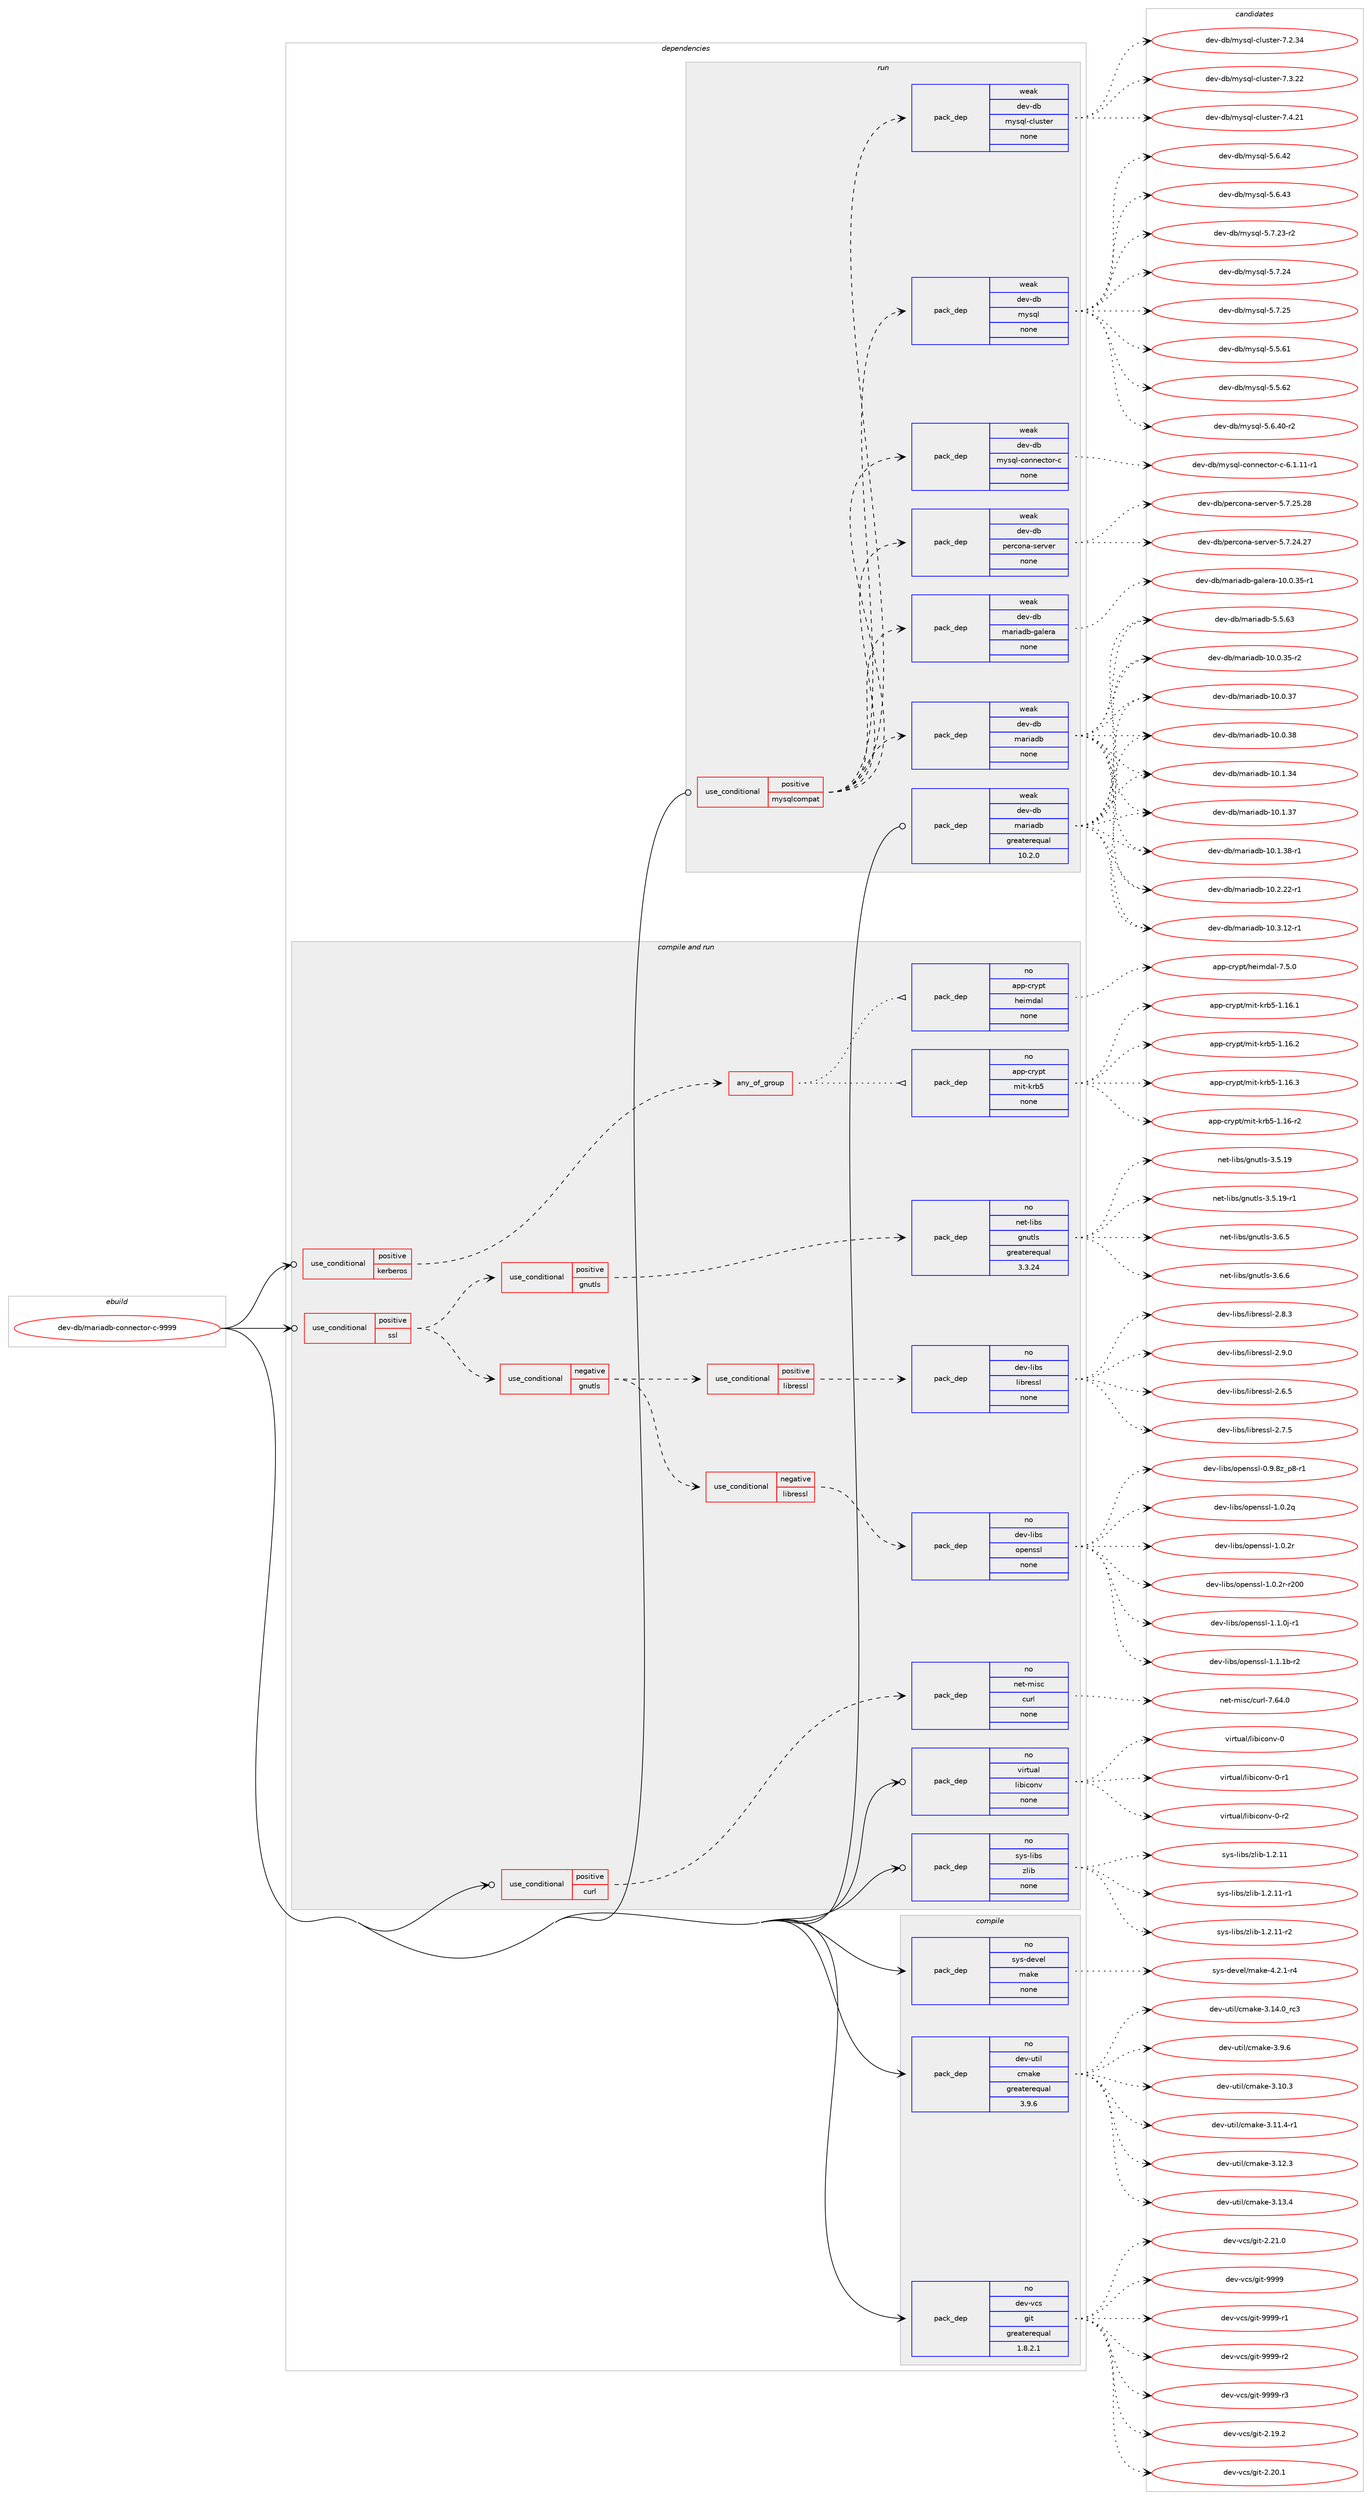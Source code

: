digraph prolog {

# *************
# Graph options
# *************

newrank=true;
concentrate=true;
compound=true;
graph [rankdir=LR,fontname=Helvetica,fontsize=10,ranksep=1.5];#, ranksep=2.5, nodesep=0.2];
edge  [arrowhead=vee];
node  [fontname=Helvetica,fontsize=10];

# **********
# The ebuild
# **********

subgraph cluster_leftcol {
color=gray;
rank=same;
label=<<i>ebuild</i>>;
id [label="dev-db/mariadb-connector-c-9999", color=red, width=4, href="../dev-db/mariadb-connector-c-9999.svg"];
}

# ****************
# The dependencies
# ****************

subgraph cluster_midcol {
color=gray;
label=<<i>dependencies</i>>;
subgraph cluster_compile {
fillcolor="#eeeeee";
style=filled;
label=<<i>compile</i>>;
subgraph pack941361 {
dependency1319379 [label=<<TABLE BORDER="0" CELLBORDER="1" CELLSPACING="0" CELLPADDING="4" WIDTH="220"><TR><TD ROWSPAN="6" CELLPADDING="30">pack_dep</TD></TR><TR><TD WIDTH="110">no</TD></TR><TR><TD>dev-util</TD></TR><TR><TD>cmake</TD></TR><TR><TD>greaterequal</TD></TR><TR><TD>3.9.6</TD></TR></TABLE>>, shape=none, color=blue];
}
id:e -> dependency1319379:w [weight=20,style="solid",arrowhead="vee"];
subgraph pack941362 {
dependency1319380 [label=<<TABLE BORDER="0" CELLBORDER="1" CELLSPACING="0" CELLPADDING="4" WIDTH="220"><TR><TD ROWSPAN="6" CELLPADDING="30">pack_dep</TD></TR><TR><TD WIDTH="110">no</TD></TR><TR><TD>dev-vcs</TD></TR><TR><TD>git</TD></TR><TR><TD>greaterequal</TD></TR><TR><TD>1.8.2.1</TD></TR></TABLE>>, shape=none, color=blue];
}
id:e -> dependency1319380:w [weight=20,style="solid",arrowhead="vee"];
subgraph pack941363 {
dependency1319381 [label=<<TABLE BORDER="0" CELLBORDER="1" CELLSPACING="0" CELLPADDING="4" WIDTH="220"><TR><TD ROWSPAN="6" CELLPADDING="30">pack_dep</TD></TR><TR><TD WIDTH="110">no</TD></TR><TR><TD>sys-devel</TD></TR><TR><TD>make</TD></TR><TR><TD>none</TD></TR><TR><TD></TD></TR></TABLE>>, shape=none, color=blue];
}
id:e -> dependency1319381:w [weight=20,style="solid",arrowhead="vee"];
}
subgraph cluster_compileandrun {
fillcolor="#eeeeee";
style=filled;
label=<<i>compile and run</i>>;
subgraph cond357094 {
dependency1319382 [label=<<TABLE BORDER="0" CELLBORDER="1" CELLSPACING="0" CELLPADDING="4"><TR><TD ROWSPAN="3" CELLPADDING="10">use_conditional</TD></TR><TR><TD>positive</TD></TR><TR><TD>curl</TD></TR></TABLE>>, shape=none, color=red];
subgraph pack941364 {
dependency1319383 [label=<<TABLE BORDER="0" CELLBORDER="1" CELLSPACING="0" CELLPADDING="4" WIDTH="220"><TR><TD ROWSPAN="6" CELLPADDING="30">pack_dep</TD></TR><TR><TD WIDTH="110">no</TD></TR><TR><TD>net-misc</TD></TR><TR><TD>curl</TD></TR><TR><TD>none</TD></TR><TR><TD></TD></TR></TABLE>>, shape=none, color=blue];
}
dependency1319382:e -> dependency1319383:w [weight=20,style="dashed",arrowhead="vee"];
}
id:e -> dependency1319382:w [weight=20,style="solid",arrowhead="odotvee"];
subgraph cond357095 {
dependency1319384 [label=<<TABLE BORDER="0" CELLBORDER="1" CELLSPACING="0" CELLPADDING="4"><TR><TD ROWSPAN="3" CELLPADDING="10">use_conditional</TD></TR><TR><TD>positive</TD></TR><TR><TD>kerberos</TD></TR></TABLE>>, shape=none, color=red];
subgraph any20374 {
dependency1319385 [label=<<TABLE BORDER="0" CELLBORDER="1" CELLSPACING="0" CELLPADDING="4"><TR><TD CELLPADDING="10">any_of_group</TD></TR></TABLE>>, shape=none, color=red];subgraph pack941365 {
dependency1319386 [label=<<TABLE BORDER="0" CELLBORDER="1" CELLSPACING="0" CELLPADDING="4" WIDTH="220"><TR><TD ROWSPAN="6" CELLPADDING="30">pack_dep</TD></TR><TR><TD WIDTH="110">no</TD></TR><TR><TD>app-crypt</TD></TR><TR><TD>mit-krb5</TD></TR><TR><TD>none</TD></TR><TR><TD></TD></TR></TABLE>>, shape=none, color=blue];
}
dependency1319385:e -> dependency1319386:w [weight=20,style="dotted",arrowhead="oinv"];
subgraph pack941366 {
dependency1319387 [label=<<TABLE BORDER="0" CELLBORDER="1" CELLSPACING="0" CELLPADDING="4" WIDTH="220"><TR><TD ROWSPAN="6" CELLPADDING="30">pack_dep</TD></TR><TR><TD WIDTH="110">no</TD></TR><TR><TD>app-crypt</TD></TR><TR><TD>heimdal</TD></TR><TR><TD>none</TD></TR><TR><TD></TD></TR></TABLE>>, shape=none, color=blue];
}
dependency1319385:e -> dependency1319387:w [weight=20,style="dotted",arrowhead="oinv"];
}
dependency1319384:e -> dependency1319385:w [weight=20,style="dashed",arrowhead="vee"];
}
id:e -> dependency1319384:w [weight=20,style="solid",arrowhead="odotvee"];
subgraph cond357096 {
dependency1319388 [label=<<TABLE BORDER="0" CELLBORDER="1" CELLSPACING="0" CELLPADDING="4"><TR><TD ROWSPAN="3" CELLPADDING="10">use_conditional</TD></TR><TR><TD>positive</TD></TR><TR><TD>ssl</TD></TR></TABLE>>, shape=none, color=red];
subgraph cond357097 {
dependency1319389 [label=<<TABLE BORDER="0" CELLBORDER="1" CELLSPACING="0" CELLPADDING="4"><TR><TD ROWSPAN="3" CELLPADDING="10">use_conditional</TD></TR><TR><TD>positive</TD></TR><TR><TD>gnutls</TD></TR></TABLE>>, shape=none, color=red];
subgraph pack941367 {
dependency1319390 [label=<<TABLE BORDER="0" CELLBORDER="1" CELLSPACING="0" CELLPADDING="4" WIDTH="220"><TR><TD ROWSPAN="6" CELLPADDING="30">pack_dep</TD></TR><TR><TD WIDTH="110">no</TD></TR><TR><TD>net-libs</TD></TR><TR><TD>gnutls</TD></TR><TR><TD>greaterequal</TD></TR><TR><TD>3.3.24</TD></TR></TABLE>>, shape=none, color=blue];
}
dependency1319389:e -> dependency1319390:w [weight=20,style="dashed",arrowhead="vee"];
}
dependency1319388:e -> dependency1319389:w [weight=20,style="dashed",arrowhead="vee"];
subgraph cond357098 {
dependency1319391 [label=<<TABLE BORDER="0" CELLBORDER="1" CELLSPACING="0" CELLPADDING="4"><TR><TD ROWSPAN="3" CELLPADDING="10">use_conditional</TD></TR><TR><TD>negative</TD></TR><TR><TD>gnutls</TD></TR></TABLE>>, shape=none, color=red];
subgraph cond357099 {
dependency1319392 [label=<<TABLE BORDER="0" CELLBORDER="1" CELLSPACING="0" CELLPADDING="4"><TR><TD ROWSPAN="3" CELLPADDING="10">use_conditional</TD></TR><TR><TD>positive</TD></TR><TR><TD>libressl</TD></TR></TABLE>>, shape=none, color=red];
subgraph pack941368 {
dependency1319393 [label=<<TABLE BORDER="0" CELLBORDER="1" CELLSPACING="0" CELLPADDING="4" WIDTH="220"><TR><TD ROWSPAN="6" CELLPADDING="30">pack_dep</TD></TR><TR><TD WIDTH="110">no</TD></TR><TR><TD>dev-libs</TD></TR><TR><TD>libressl</TD></TR><TR><TD>none</TD></TR><TR><TD></TD></TR></TABLE>>, shape=none, color=blue];
}
dependency1319392:e -> dependency1319393:w [weight=20,style="dashed",arrowhead="vee"];
}
dependency1319391:e -> dependency1319392:w [weight=20,style="dashed",arrowhead="vee"];
subgraph cond357100 {
dependency1319394 [label=<<TABLE BORDER="0" CELLBORDER="1" CELLSPACING="0" CELLPADDING="4"><TR><TD ROWSPAN="3" CELLPADDING="10">use_conditional</TD></TR><TR><TD>negative</TD></TR><TR><TD>libressl</TD></TR></TABLE>>, shape=none, color=red];
subgraph pack941369 {
dependency1319395 [label=<<TABLE BORDER="0" CELLBORDER="1" CELLSPACING="0" CELLPADDING="4" WIDTH="220"><TR><TD ROWSPAN="6" CELLPADDING="30">pack_dep</TD></TR><TR><TD WIDTH="110">no</TD></TR><TR><TD>dev-libs</TD></TR><TR><TD>openssl</TD></TR><TR><TD>none</TD></TR><TR><TD></TD></TR></TABLE>>, shape=none, color=blue];
}
dependency1319394:e -> dependency1319395:w [weight=20,style="dashed",arrowhead="vee"];
}
dependency1319391:e -> dependency1319394:w [weight=20,style="dashed",arrowhead="vee"];
}
dependency1319388:e -> dependency1319391:w [weight=20,style="dashed",arrowhead="vee"];
}
id:e -> dependency1319388:w [weight=20,style="solid",arrowhead="odotvee"];
subgraph pack941370 {
dependency1319396 [label=<<TABLE BORDER="0" CELLBORDER="1" CELLSPACING="0" CELLPADDING="4" WIDTH="220"><TR><TD ROWSPAN="6" CELLPADDING="30">pack_dep</TD></TR><TR><TD WIDTH="110">no</TD></TR><TR><TD>sys-libs</TD></TR><TR><TD>zlib</TD></TR><TR><TD>none</TD></TR><TR><TD></TD></TR></TABLE>>, shape=none, color=blue];
}
id:e -> dependency1319396:w [weight=20,style="solid",arrowhead="odotvee"];
subgraph pack941371 {
dependency1319397 [label=<<TABLE BORDER="0" CELLBORDER="1" CELLSPACING="0" CELLPADDING="4" WIDTH="220"><TR><TD ROWSPAN="6" CELLPADDING="30">pack_dep</TD></TR><TR><TD WIDTH="110">no</TD></TR><TR><TD>virtual</TD></TR><TR><TD>libiconv</TD></TR><TR><TD>none</TD></TR><TR><TD></TD></TR></TABLE>>, shape=none, color=blue];
}
id:e -> dependency1319397:w [weight=20,style="solid",arrowhead="odotvee"];
}
subgraph cluster_run {
fillcolor="#eeeeee";
style=filled;
label=<<i>run</i>>;
subgraph cond357101 {
dependency1319398 [label=<<TABLE BORDER="0" CELLBORDER="1" CELLSPACING="0" CELLPADDING="4"><TR><TD ROWSPAN="3" CELLPADDING="10">use_conditional</TD></TR><TR><TD>positive</TD></TR><TR><TD>mysqlcompat</TD></TR></TABLE>>, shape=none, color=red];
subgraph pack941372 {
dependency1319399 [label=<<TABLE BORDER="0" CELLBORDER="1" CELLSPACING="0" CELLPADDING="4" WIDTH="220"><TR><TD ROWSPAN="6" CELLPADDING="30">pack_dep</TD></TR><TR><TD WIDTH="110">weak</TD></TR><TR><TD>dev-db</TD></TR><TR><TD>mysql</TD></TR><TR><TD>none</TD></TR><TR><TD></TD></TR></TABLE>>, shape=none, color=blue];
}
dependency1319398:e -> dependency1319399:w [weight=20,style="dashed",arrowhead="vee"];
subgraph pack941373 {
dependency1319400 [label=<<TABLE BORDER="0" CELLBORDER="1" CELLSPACING="0" CELLPADDING="4" WIDTH="220"><TR><TD ROWSPAN="6" CELLPADDING="30">pack_dep</TD></TR><TR><TD WIDTH="110">weak</TD></TR><TR><TD>dev-db</TD></TR><TR><TD>mysql-cluster</TD></TR><TR><TD>none</TD></TR><TR><TD></TD></TR></TABLE>>, shape=none, color=blue];
}
dependency1319398:e -> dependency1319400:w [weight=20,style="dashed",arrowhead="vee"];
subgraph pack941374 {
dependency1319401 [label=<<TABLE BORDER="0" CELLBORDER="1" CELLSPACING="0" CELLPADDING="4" WIDTH="220"><TR><TD ROWSPAN="6" CELLPADDING="30">pack_dep</TD></TR><TR><TD WIDTH="110">weak</TD></TR><TR><TD>dev-db</TD></TR><TR><TD>mariadb</TD></TR><TR><TD>none</TD></TR><TR><TD></TD></TR></TABLE>>, shape=none, color=blue];
}
dependency1319398:e -> dependency1319401:w [weight=20,style="dashed",arrowhead="vee"];
subgraph pack941375 {
dependency1319402 [label=<<TABLE BORDER="0" CELLBORDER="1" CELLSPACING="0" CELLPADDING="4" WIDTH="220"><TR><TD ROWSPAN="6" CELLPADDING="30">pack_dep</TD></TR><TR><TD WIDTH="110">weak</TD></TR><TR><TD>dev-db</TD></TR><TR><TD>mariadb-galera</TD></TR><TR><TD>none</TD></TR><TR><TD></TD></TR></TABLE>>, shape=none, color=blue];
}
dependency1319398:e -> dependency1319402:w [weight=20,style="dashed",arrowhead="vee"];
subgraph pack941376 {
dependency1319403 [label=<<TABLE BORDER="0" CELLBORDER="1" CELLSPACING="0" CELLPADDING="4" WIDTH="220"><TR><TD ROWSPAN="6" CELLPADDING="30">pack_dep</TD></TR><TR><TD WIDTH="110">weak</TD></TR><TR><TD>dev-db</TD></TR><TR><TD>percona-server</TD></TR><TR><TD>none</TD></TR><TR><TD></TD></TR></TABLE>>, shape=none, color=blue];
}
dependency1319398:e -> dependency1319403:w [weight=20,style="dashed",arrowhead="vee"];
subgraph pack941377 {
dependency1319404 [label=<<TABLE BORDER="0" CELLBORDER="1" CELLSPACING="0" CELLPADDING="4" WIDTH="220"><TR><TD ROWSPAN="6" CELLPADDING="30">pack_dep</TD></TR><TR><TD WIDTH="110">weak</TD></TR><TR><TD>dev-db</TD></TR><TR><TD>mysql-connector-c</TD></TR><TR><TD>none</TD></TR><TR><TD></TD></TR></TABLE>>, shape=none, color=blue];
}
dependency1319398:e -> dependency1319404:w [weight=20,style="dashed",arrowhead="vee"];
}
id:e -> dependency1319398:w [weight=20,style="solid",arrowhead="odot"];
subgraph pack941378 {
dependency1319405 [label=<<TABLE BORDER="0" CELLBORDER="1" CELLSPACING="0" CELLPADDING="4" WIDTH="220"><TR><TD ROWSPAN="6" CELLPADDING="30">pack_dep</TD></TR><TR><TD WIDTH="110">weak</TD></TR><TR><TD>dev-db</TD></TR><TR><TD>mariadb</TD></TR><TR><TD>greaterequal</TD></TR><TR><TD>10.2.0</TD></TR></TABLE>>, shape=none, color=blue];
}
id:e -> dependency1319405:w [weight=20,style="solid",arrowhead="odot"];
}
}

# **************
# The candidates
# **************

subgraph cluster_choices {
rank=same;
color=gray;
label=<<i>candidates</i>>;

subgraph choice941361 {
color=black;
nodesep=1;
choice1001011184511711610510847991099710710145514649484651 [label="dev-util/cmake-3.10.3", color=red, width=4,href="../dev-util/cmake-3.10.3.svg"];
choice10010111845117116105108479910997107101455146494946524511449 [label="dev-util/cmake-3.11.4-r1", color=red, width=4,href="../dev-util/cmake-3.11.4-r1.svg"];
choice1001011184511711610510847991099710710145514649504651 [label="dev-util/cmake-3.12.3", color=red, width=4,href="../dev-util/cmake-3.12.3.svg"];
choice1001011184511711610510847991099710710145514649514652 [label="dev-util/cmake-3.13.4", color=red, width=4,href="../dev-util/cmake-3.13.4.svg"];
choice1001011184511711610510847991099710710145514649524648951149951 [label="dev-util/cmake-3.14.0_rc3", color=red, width=4,href="../dev-util/cmake-3.14.0_rc3.svg"];
choice10010111845117116105108479910997107101455146574654 [label="dev-util/cmake-3.9.6", color=red, width=4,href="../dev-util/cmake-3.9.6.svg"];
dependency1319379:e -> choice1001011184511711610510847991099710710145514649484651:w [style=dotted,weight="100"];
dependency1319379:e -> choice10010111845117116105108479910997107101455146494946524511449:w [style=dotted,weight="100"];
dependency1319379:e -> choice1001011184511711610510847991099710710145514649504651:w [style=dotted,weight="100"];
dependency1319379:e -> choice1001011184511711610510847991099710710145514649514652:w [style=dotted,weight="100"];
dependency1319379:e -> choice1001011184511711610510847991099710710145514649524648951149951:w [style=dotted,weight="100"];
dependency1319379:e -> choice10010111845117116105108479910997107101455146574654:w [style=dotted,weight="100"];
}
subgraph choice941362 {
color=black;
nodesep=1;
choice10010111845118991154710310511645504649574650 [label="dev-vcs/git-2.19.2", color=red, width=4,href="../dev-vcs/git-2.19.2.svg"];
choice10010111845118991154710310511645504650484649 [label="dev-vcs/git-2.20.1", color=red, width=4,href="../dev-vcs/git-2.20.1.svg"];
choice10010111845118991154710310511645504650494648 [label="dev-vcs/git-2.21.0", color=red, width=4,href="../dev-vcs/git-2.21.0.svg"];
choice1001011184511899115471031051164557575757 [label="dev-vcs/git-9999", color=red, width=4,href="../dev-vcs/git-9999.svg"];
choice10010111845118991154710310511645575757574511449 [label="dev-vcs/git-9999-r1", color=red, width=4,href="../dev-vcs/git-9999-r1.svg"];
choice10010111845118991154710310511645575757574511450 [label="dev-vcs/git-9999-r2", color=red, width=4,href="../dev-vcs/git-9999-r2.svg"];
choice10010111845118991154710310511645575757574511451 [label="dev-vcs/git-9999-r3", color=red, width=4,href="../dev-vcs/git-9999-r3.svg"];
dependency1319380:e -> choice10010111845118991154710310511645504649574650:w [style=dotted,weight="100"];
dependency1319380:e -> choice10010111845118991154710310511645504650484649:w [style=dotted,weight="100"];
dependency1319380:e -> choice10010111845118991154710310511645504650494648:w [style=dotted,weight="100"];
dependency1319380:e -> choice1001011184511899115471031051164557575757:w [style=dotted,weight="100"];
dependency1319380:e -> choice10010111845118991154710310511645575757574511449:w [style=dotted,weight="100"];
dependency1319380:e -> choice10010111845118991154710310511645575757574511450:w [style=dotted,weight="100"];
dependency1319380:e -> choice10010111845118991154710310511645575757574511451:w [style=dotted,weight="100"];
}
subgraph choice941363 {
color=black;
nodesep=1;
choice1151211154510010111810110847109971071014552465046494511452 [label="sys-devel/make-4.2.1-r4", color=red, width=4,href="../sys-devel/make-4.2.1-r4.svg"];
dependency1319381:e -> choice1151211154510010111810110847109971071014552465046494511452:w [style=dotted,weight="100"];
}
subgraph choice941364 {
color=black;
nodesep=1;
choice1101011164510910511599479911711410845554654524648 [label="net-misc/curl-7.64.0", color=red, width=4,href="../net-misc/curl-7.64.0.svg"];
dependency1319383:e -> choice1101011164510910511599479911711410845554654524648:w [style=dotted,weight="100"];
}
subgraph choice941365 {
color=black;
nodesep=1;
choice9711211245991141211121164710910511645107114985345494649544511450 [label="app-crypt/mit-krb5-1.16-r2", color=red, width=4,href="../app-crypt/mit-krb5-1.16-r2.svg"];
choice9711211245991141211121164710910511645107114985345494649544649 [label="app-crypt/mit-krb5-1.16.1", color=red, width=4,href="../app-crypt/mit-krb5-1.16.1.svg"];
choice9711211245991141211121164710910511645107114985345494649544650 [label="app-crypt/mit-krb5-1.16.2", color=red, width=4,href="../app-crypt/mit-krb5-1.16.2.svg"];
choice9711211245991141211121164710910511645107114985345494649544651 [label="app-crypt/mit-krb5-1.16.3", color=red, width=4,href="../app-crypt/mit-krb5-1.16.3.svg"];
dependency1319386:e -> choice9711211245991141211121164710910511645107114985345494649544511450:w [style=dotted,weight="100"];
dependency1319386:e -> choice9711211245991141211121164710910511645107114985345494649544649:w [style=dotted,weight="100"];
dependency1319386:e -> choice9711211245991141211121164710910511645107114985345494649544650:w [style=dotted,weight="100"];
dependency1319386:e -> choice9711211245991141211121164710910511645107114985345494649544651:w [style=dotted,weight="100"];
}
subgraph choice941366 {
color=black;
nodesep=1;
choice9711211245991141211121164710410110510910097108455546534648 [label="app-crypt/heimdal-7.5.0", color=red, width=4,href="../app-crypt/heimdal-7.5.0.svg"];
dependency1319387:e -> choice9711211245991141211121164710410110510910097108455546534648:w [style=dotted,weight="100"];
}
subgraph choice941367 {
color=black;
nodesep=1;
choice11010111645108105981154710311011711610811545514653464957 [label="net-libs/gnutls-3.5.19", color=red, width=4,href="../net-libs/gnutls-3.5.19.svg"];
choice110101116451081059811547103110117116108115455146534649574511449 [label="net-libs/gnutls-3.5.19-r1", color=red, width=4,href="../net-libs/gnutls-3.5.19-r1.svg"];
choice110101116451081059811547103110117116108115455146544653 [label="net-libs/gnutls-3.6.5", color=red, width=4,href="../net-libs/gnutls-3.6.5.svg"];
choice110101116451081059811547103110117116108115455146544654 [label="net-libs/gnutls-3.6.6", color=red, width=4,href="../net-libs/gnutls-3.6.6.svg"];
dependency1319390:e -> choice11010111645108105981154710311011711610811545514653464957:w [style=dotted,weight="100"];
dependency1319390:e -> choice110101116451081059811547103110117116108115455146534649574511449:w [style=dotted,weight="100"];
dependency1319390:e -> choice110101116451081059811547103110117116108115455146544653:w [style=dotted,weight="100"];
dependency1319390:e -> choice110101116451081059811547103110117116108115455146544654:w [style=dotted,weight="100"];
}
subgraph choice941368 {
color=black;
nodesep=1;
choice10010111845108105981154710810598114101115115108455046544653 [label="dev-libs/libressl-2.6.5", color=red, width=4,href="../dev-libs/libressl-2.6.5.svg"];
choice10010111845108105981154710810598114101115115108455046554653 [label="dev-libs/libressl-2.7.5", color=red, width=4,href="../dev-libs/libressl-2.7.5.svg"];
choice10010111845108105981154710810598114101115115108455046564651 [label="dev-libs/libressl-2.8.3", color=red, width=4,href="../dev-libs/libressl-2.8.3.svg"];
choice10010111845108105981154710810598114101115115108455046574648 [label="dev-libs/libressl-2.9.0", color=red, width=4,href="../dev-libs/libressl-2.9.0.svg"];
dependency1319393:e -> choice10010111845108105981154710810598114101115115108455046544653:w [style=dotted,weight="100"];
dependency1319393:e -> choice10010111845108105981154710810598114101115115108455046554653:w [style=dotted,weight="100"];
dependency1319393:e -> choice10010111845108105981154710810598114101115115108455046564651:w [style=dotted,weight="100"];
dependency1319393:e -> choice10010111845108105981154710810598114101115115108455046574648:w [style=dotted,weight="100"];
}
subgraph choice941369 {
color=black;
nodesep=1;
choice10010111845108105981154711111210111011511510845484657465612295112564511449 [label="dev-libs/openssl-0.9.8z_p8-r1", color=red, width=4,href="../dev-libs/openssl-0.9.8z_p8-r1.svg"];
choice100101118451081059811547111112101110115115108454946484650113 [label="dev-libs/openssl-1.0.2q", color=red, width=4,href="../dev-libs/openssl-1.0.2q.svg"];
choice100101118451081059811547111112101110115115108454946484650114 [label="dev-libs/openssl-1.0.2r", color=red, width=4,href="../dev-libs/openssl-1.0.2r.svg"];
choice10010111845108105981154711111210111011511510845494648465011445114504848 [label="dev-libs/openssl-1.0.2r-r200", color=red, width=4,href="../dev-libs/openssl-1.0.2r-r200.svg"];
choice1001011184510810598115471111121011101151151084549464946481064511449 [label="dev-libs/openssl-1.1.0j-r1", color=red, width=4,href="../dev-libs/openssl-1.1.0j-r1.svg"];
choice100101118451081059811547111112101110115115108454946494649984511450 [label="dev-libs/openssl-1.1.1b-r2", color=red, width=4,href="../dev-libs/openssl-1.1.1b-r2.svg"];
dependency1319395:e -> choice10010111845108105981154711111210111011511510845484657465612295112564511449:w [style=dotted,weight="100"];
dependency1319395:e -> choice100101118451081059811547111112101110115115108454946484650113:w [style=dotted,weight="100"];
dependency1319395:e -> choice100101118451081059811547111112101110115115108454946484650114:w [style=dotted,weight="100"];
dependency1319395:e -> choice10010111845108105981154711111210111011511510845494648465011445114504848:w [style=dotted,weight="100"];
dependency1319395:e -> choice1001011184510810598115471111121011101151151084549464946481064511449:w [style=dotted,weight="100"];
dependency1319395:e -> choice100101118451081059811547111112101110115115108454946494649984511450:w [style=dotted,weight="100"];
}
subgraph choice941370 {
color=black;
nodesep=1;
choice1151211154510810598115471221081059845494650464949 [label="sys-libs/zlib-1.2.11", color=red, width=4,href="../sys-libs/zlib-1.2.11.svg"];
choice11512111545108105981154712210810598454946504649494511449 [label="sys-libs/zlib-1.2.11-r1", color=red, width=4,href="../sys-libs/zlib-1.2.11-r1.svg"];
choice11512111545108105981154712210810598454946504649494511450 [label="sys-libs/zlib-1.2.11-r2", color=red, width=4,href="../sys-libs/zlib-1.2.11-r2.svg"];
dependency1319396:e -> choice1151211154510810598115471221081059845494650464949:w [style=dotted,weight="100"];
dependency1319396:e -> choice11512111545108105981154712210810598454946504649494511449:w [style=dotted,weight="100"];
dependency1319396:e -> choice11512111545108105981154712210810598454946504649494511450:w [style=dotted,weight="100"];
}
subgraph choice941371 {
color=black;
nodesep=1;
choice118105114116117971084710810598105991111101184548 [label="virtual/libiconv-0", color=red, width=4,href="../virtual/libiconv-0.svg"];
choice1181051141161179710847108105981059911111011845484511449 [label="virtual/libiconv-0-r1", color=red, width=4,href="../virtual/libiconv-0-r1.svg"];
choice1181051141161179710847108105981059911111011845484511450 [label="virtual/libiconv-0-r2", color=red, width=4,href="../virtual/libiconv-0-r2.svg"];
dependency1319397:e -> choice118105114116117971084710810598105991111101184548:w [style=dotted,weight="100"];
dependency1319397:e -> choice1181051141161179710847108105981059911111011845484511449:w [style=dotted,weight="100"];
dependency1319397:e -> choice1181051141161179710847108105981059911111011845484511450:w [style=dotted,weight="100"];
}
subgraph choice941372 {
color=black;
nodesep=1;
choice10010111845100984710912111511310845534653465449 [label="dev-db/mysql-5.5.61", color=red, width=4,href="../dev-db/mysql-5.5.61.svg"];
choice10010111845100984710912111511310845534653465450 [label="dev-db/mysql-5.5.62", color=red, width=4,href="../dev-db/mysql-5.5.62.svg"];
choice100101118451009847109121115113108455346544652484511450 [label="dev-db/mysql-5.6.40-r2", color=red, width=4,href="../dev-db/mysql-5.6.40-r2.svg"];
choice10010111845100984710912111511310845534654465250 [label="dev-db/mysql-5.6.42", color=red, width=4,href="../dev-db/mysql-5.6.42.svg"];
choice10010111845100984710912111511310845534654465251 [label="dev-db/mysql-5.6.43", color=red, width=4,href="../dev-db/mysql-5.6.43.svg"];
choice100101118451009847109121115113108455346554650514511450 [label="dev-db/mysql-5.7.23-r2", color=red, width=4,href="../dev-db/mysql-5.7.23-r2.svg"];
choice10010111845100984710912111511310845534655465052 [label="dev-db/mysql-5.7.24", color=red, width=4,href="../dev-db/mysql-5.7.24.svg"];
choice10010111845100984710912111511310845534655465053 [label="dev-db/mysql-5.7.25", color=red, width=4,href="../dev-db/mysql-5.7.25.svg"];
dependency1319399:e -> choice10010111845100984710912111511310845534653465449:w [style=dotted,weight="100"];
dependency1319399:e -> choice10010111845100984710912111511310845534653465450:w [style=dotted,weight="100"];
dependency1319399:e -> choice100101118451009847109121115113108455346544652484511450:w [style=dotted,weight="100"];
dependency1319399:e -> choice10010111845100984710912111511310845534654465250:w [style=dotted,weight="100"];
dependency1319399:e -> choice10010111845100984710912111511310845534654465251:w [style=dotted,weight="100"];
dependency1319399:e -> choice100101118451009847109121115113108455346554650514511450:w [style=dotted,weight="100"];
dependency1319399:e -> choice10010111845100984710912111511310845534655465052:w [style=dotted,weight="100"];
dependency1319399:e -> choice10010111845100984710912111511310845534655465053:w [style=dotted,weight="100"];
}
subgraph choice941373 {
color=black;
nodesep=1;
choice100101118451009847109121115113108459910811711511610111445554650465152 [label="dev-db/mysql-cluster-7.2.34", color=red, width=4,href="../dev-db/mysql-cluster-7.2.34.svg"];
choice100101118451009847109121115113108459910811711511610111445554651465050 [label="dev-db/mysql-cluster-7.3.22", color=red, width=4,href="../dev-db/mysql-cluster-7.3.22.svg"];
choice100101118451009847109121115113108459910811711511610111445554652465049 [label="dev-db/mysql-cluster-7.4.21", color=red, width=4,href="../dev-db/mysql-cluster-7.4.21.svg"];
dependency1319400:e -> choice100101118451009847109121115113108459910811711511610111445554650465152:w [style=dotted,weight="100"];
dependency1319400:e -> choice100101118451009847109121115113108459910811711511610111445554651465050:w [style=dotted,weight="100"];
dependency1319400:e -> choice100101118451009847109121115113108459910811711511610111445554652465049:w [style=dotted,weight="100"];
}
subgraph choice941374 {
color=black;
nodesep=1;
choice10010111845100984710997114105971009845494846484651534511450 [label="dev-db/mariadb-10.0.35-r2", color=red, width=4,href="../dev-db/mariadb-10.0.35-r2.svg"];
choice1001011184510098471099711410597100984549484648465155 [label="dev-db/mariadb-10.0.37", color=red, width=4,href="../dev-db/mariadb-10.0.37.svg"];
choice1001011184510098471099711410597100984549484648465156 [label="dev-db/mariadb-10.0.38", color=red, width=4,href="../dev-db/mariadb-10.0.38.svg"];
choice1001011184510098471099711410597100984549484649465152 [label="dev-db/mariadb-10.1.34", color=red, width=4,href="../dev-db/mariadb-10.1.34.svg"];
choice1001011184510098471099711410597100984549484649465155 [label="dev-db/mariadb-10.1.37", color=red, width=4,href="../dev-db/mariadb-10.1.37.svg"];
choice10010111845100984710997114105971009845494846494651564511449 [label="dev-db/mariadb-10.1.38-r1", color=red, width=4,href="../dev-db/mariadb-10.1.38-r1.svg"];
choice10010111845100984710997114105971009845494846504650504511449 [label="dev-db/mariadb-10.2.22-r1", color=red, width=4,href="../dev-db/mariadb-10.2.22-r1.svg"];
choice10010111845100984710997114105971009845494846514649504511449 [label="dev-db/mariadb-10.3.12-r1", color=red, width=4,href="../dev-db/mariadb-10.3.12-r1.svg"];
choice10010111845100984710997114105971009845534653465451 [label="dev-db/mariadb-5.5.63", color=red, width=4,href="../dev-db/mariadb-5.5.63.svg"];
dependency1319401:e -> choice10010111845100984710997114105971009845494846484651534511450:w [style=dotted,weight="100"];
dependency1319401:e -> choice1001011184510098471099711410597100984549484648465155:w [style=dotted,weight="100"];
dependency1319401:e -> choice1001011184510098471099711410597100984549484648465156:w [style=dotted,weight="100"];
dependency1319401:e -> choice1001011184510098471099711410597100984549484649465152:w [style=dotted,weight="100"];
dependency1319401:e -> choice1001011184510098471099711410597100984549484649465155:w [style=dotted,weight="100"];
dependency1319401:e -> choice10010111845100984710997114105971009845494846494651564511449:w [style=dotted,weight="100"];
dependency1319401:e -> choice10010111845100984710997114105971009845494846504650504511449:w [style=dotted,weight="100"];
dependency1319401:e -> choice10010111845100984710997114105971009845494846514649504511449:w [style=dotted,weight="100"];
dependency1319401:e -> choice10010111845100984710997114105971009845534653465451:w [style=dotted,weight="100"];
}
subgraph choice941375 {
color=black;
nodesep=1;
choice10010111845100984710997114105971009845103971081011149745494846484651534511449 [label="dev-db/mariadb-galera-10.0.35-r1", color=red, width=4,href="../dev-db/mariadb-galera-10.0.35-r1.svg"];
dependency1319402:e -> choice10010111845100984710997114105971009845103971081011149745494846484651534511449:w [style=dotted,weight="100"];
}
subgraph choice941376 {
color=black;
nodesep=1;
choice10010111845100984711210111499111110974511510111411810111445534655465052465055 [label="dev-db/percona-server-5.7.24.27", color=red, width=4,href="../dev-db/percona-server-5.7.24.27.svg"];
choice10010111845100984711210111499111110974511510111411810111445534655465053465056 [label="dev-db/percona-server-5.7.25.28", color=red, width=4,href="../dev-db/percona-server-5.7.25.28.svg"];
dependency1319403:e -> choice10010111845100984711210111499111110974511510111411810111445534655465052465055:w [style=dotted,weight="100"];
dependency1319403:e -> choice10010111845100984711210111499111110974511510111411810111445534655465053465056:w [style=dotted,weight="100"];
}
subgraph choice941377 {
color=black;
nodesep=1;
choice1001011184510098471091211151131084599111110110101991161111144599455446494649494511449 [label="dev-db/mysql-connector-c-6.1.11-r1", color=red, width=4,href="../dev-db/mysql-connector-c-6.1.11-r1.svg"];
dependency1319404:e -> choice1001011184510098471091211151131084599111110110101991161111144599455446494649494511449:w [style=dotted,weight="100"];
}
subgraph choice941378 {
color=black;
nodesep=1;
choice10010111845100984710997114105971009845494846484651534511450 [label="dev-db/mariadb-10.0.35-r2", color=red, width=4,href="../dev-db/mariadb-10.0.35-r2.svg"];
choice1001011184510098471099711410597100984549484648465155 [label="dev-db/mariadb-10.0.37", color=red, width=4,href="../dev-db/mariadb-10.0.37.svg"];
choice1001011184510098471099711410597100984549484648465156 [label="dev-db/mariadb-10.0.38", color=red, width=4,href="../dev-db/mariadb-10.0.38.svg"];
choice1001011184510098471099711410597100984549484649465152 [label="dev-db/mariadb-10.1.34", color=red, width=4,href="../dev-db/mariadb-10.1.34.svg"];
choice1001011184510098471099711410597100984549484649465155 [label="dev-db/mariadb-10.1.37", color=red, width=4,href="../dev-db/mariadb-10.1.37.svg"];
choice10010111845100984710997114105971009845494846494651564511449 [label="dev-db/mariadb-10.1.38-r1", color=red, width=4,href="../dev-db/mariadb-10.1.38-r1.svg"];
choice10010111845100984710997114105971009845494846504650504511449 [label="dev-db/mariadb-10.2.22-r1", color=red, width=4,href="../dev-db/mariadb-10.2.22-r1.svg"];
choice10010111845100984710997114105971009845494846514649504511449 [label="dev-db/mariadb-10.3.12-r1", color=red, width=4,href="../dev-db/mariadb-10.3.12-r1.svg"];
choice10010111845100984710997114105971009845534653465451 [label="dev-db/mariadb-5.5.63", color=red, width=4,href="../dev-db/mariadb-5.5.63.svg"];
dependency1319405:e -> choice10010111845100984710997114105971009845494846484651534511450:w [style=dotted,weight="100"];
dependency1319405:e -> choice1001011184510098471099711410597100984549484648465155:w [style=dotted,weight="100"];
dependency1319405:e -> choice1001011184510098471099711410597100984549484648465156:w [style=dotted,weight="100"];
dependency1319405:e -> choice1001011184510098471099711410597100984549484649465152:w [style=dotted,weight="100"];
dependency1319405:e -> choice1001011184510098471099711410597100984549484649465155:w [style=dotted,weight="100"];
dependency1319405:e -> choice10010111845100984710997114105971009845494846494651564511449:w [style=dotted,weight="100"];
dependency1319405:e -> choice10010111845100984710997114105971009845494846504650504511449:w [style=dotted,weight="100"];
dependency1319405:e -> choice10010111845100984710997114105971009845494846514649504511449:w [style=dotted,weight="100"];
dependency1319405:e -> choice10010111845100984710997114105971009845534653465451:w [style=dotted,weight="100"];
}
}

}
